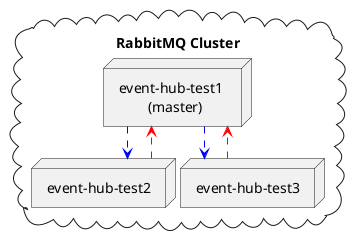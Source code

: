 @startuml
skinparam groupInheritance 4
skinparam nodesep 5
skinparam ranksep 10
skinparam linetype polyline
skinparam linetype ortho


cloud rmq as "RabbitMQ Cluster" {
node n1 as "event-hub-test1 \n        (master)" {
}

node n2 as "event-hub-test2" {
}

node n3 as "event-hub-test3" {
}

n1 ..[#blue]..> n2
n1 ..[#blue]..> n3

n2 ..[#red]..> n1
n3 ..[#red]..> n1
}






@enduml